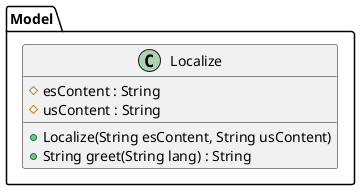@startuml

package Model {
        class Localize {
                # esContent : String
                # usContent : String

                + Localize(String esContent, String usContent)
                + String greet(String lang) : String
        }
}

@enduml
@startuml(id=WITHOUTATTRIBUTES)

package Model {
        class Localize {
                + Localize(String esContent, String usContent)
                + String greet(String lang) : String
        }
}

@enduml
